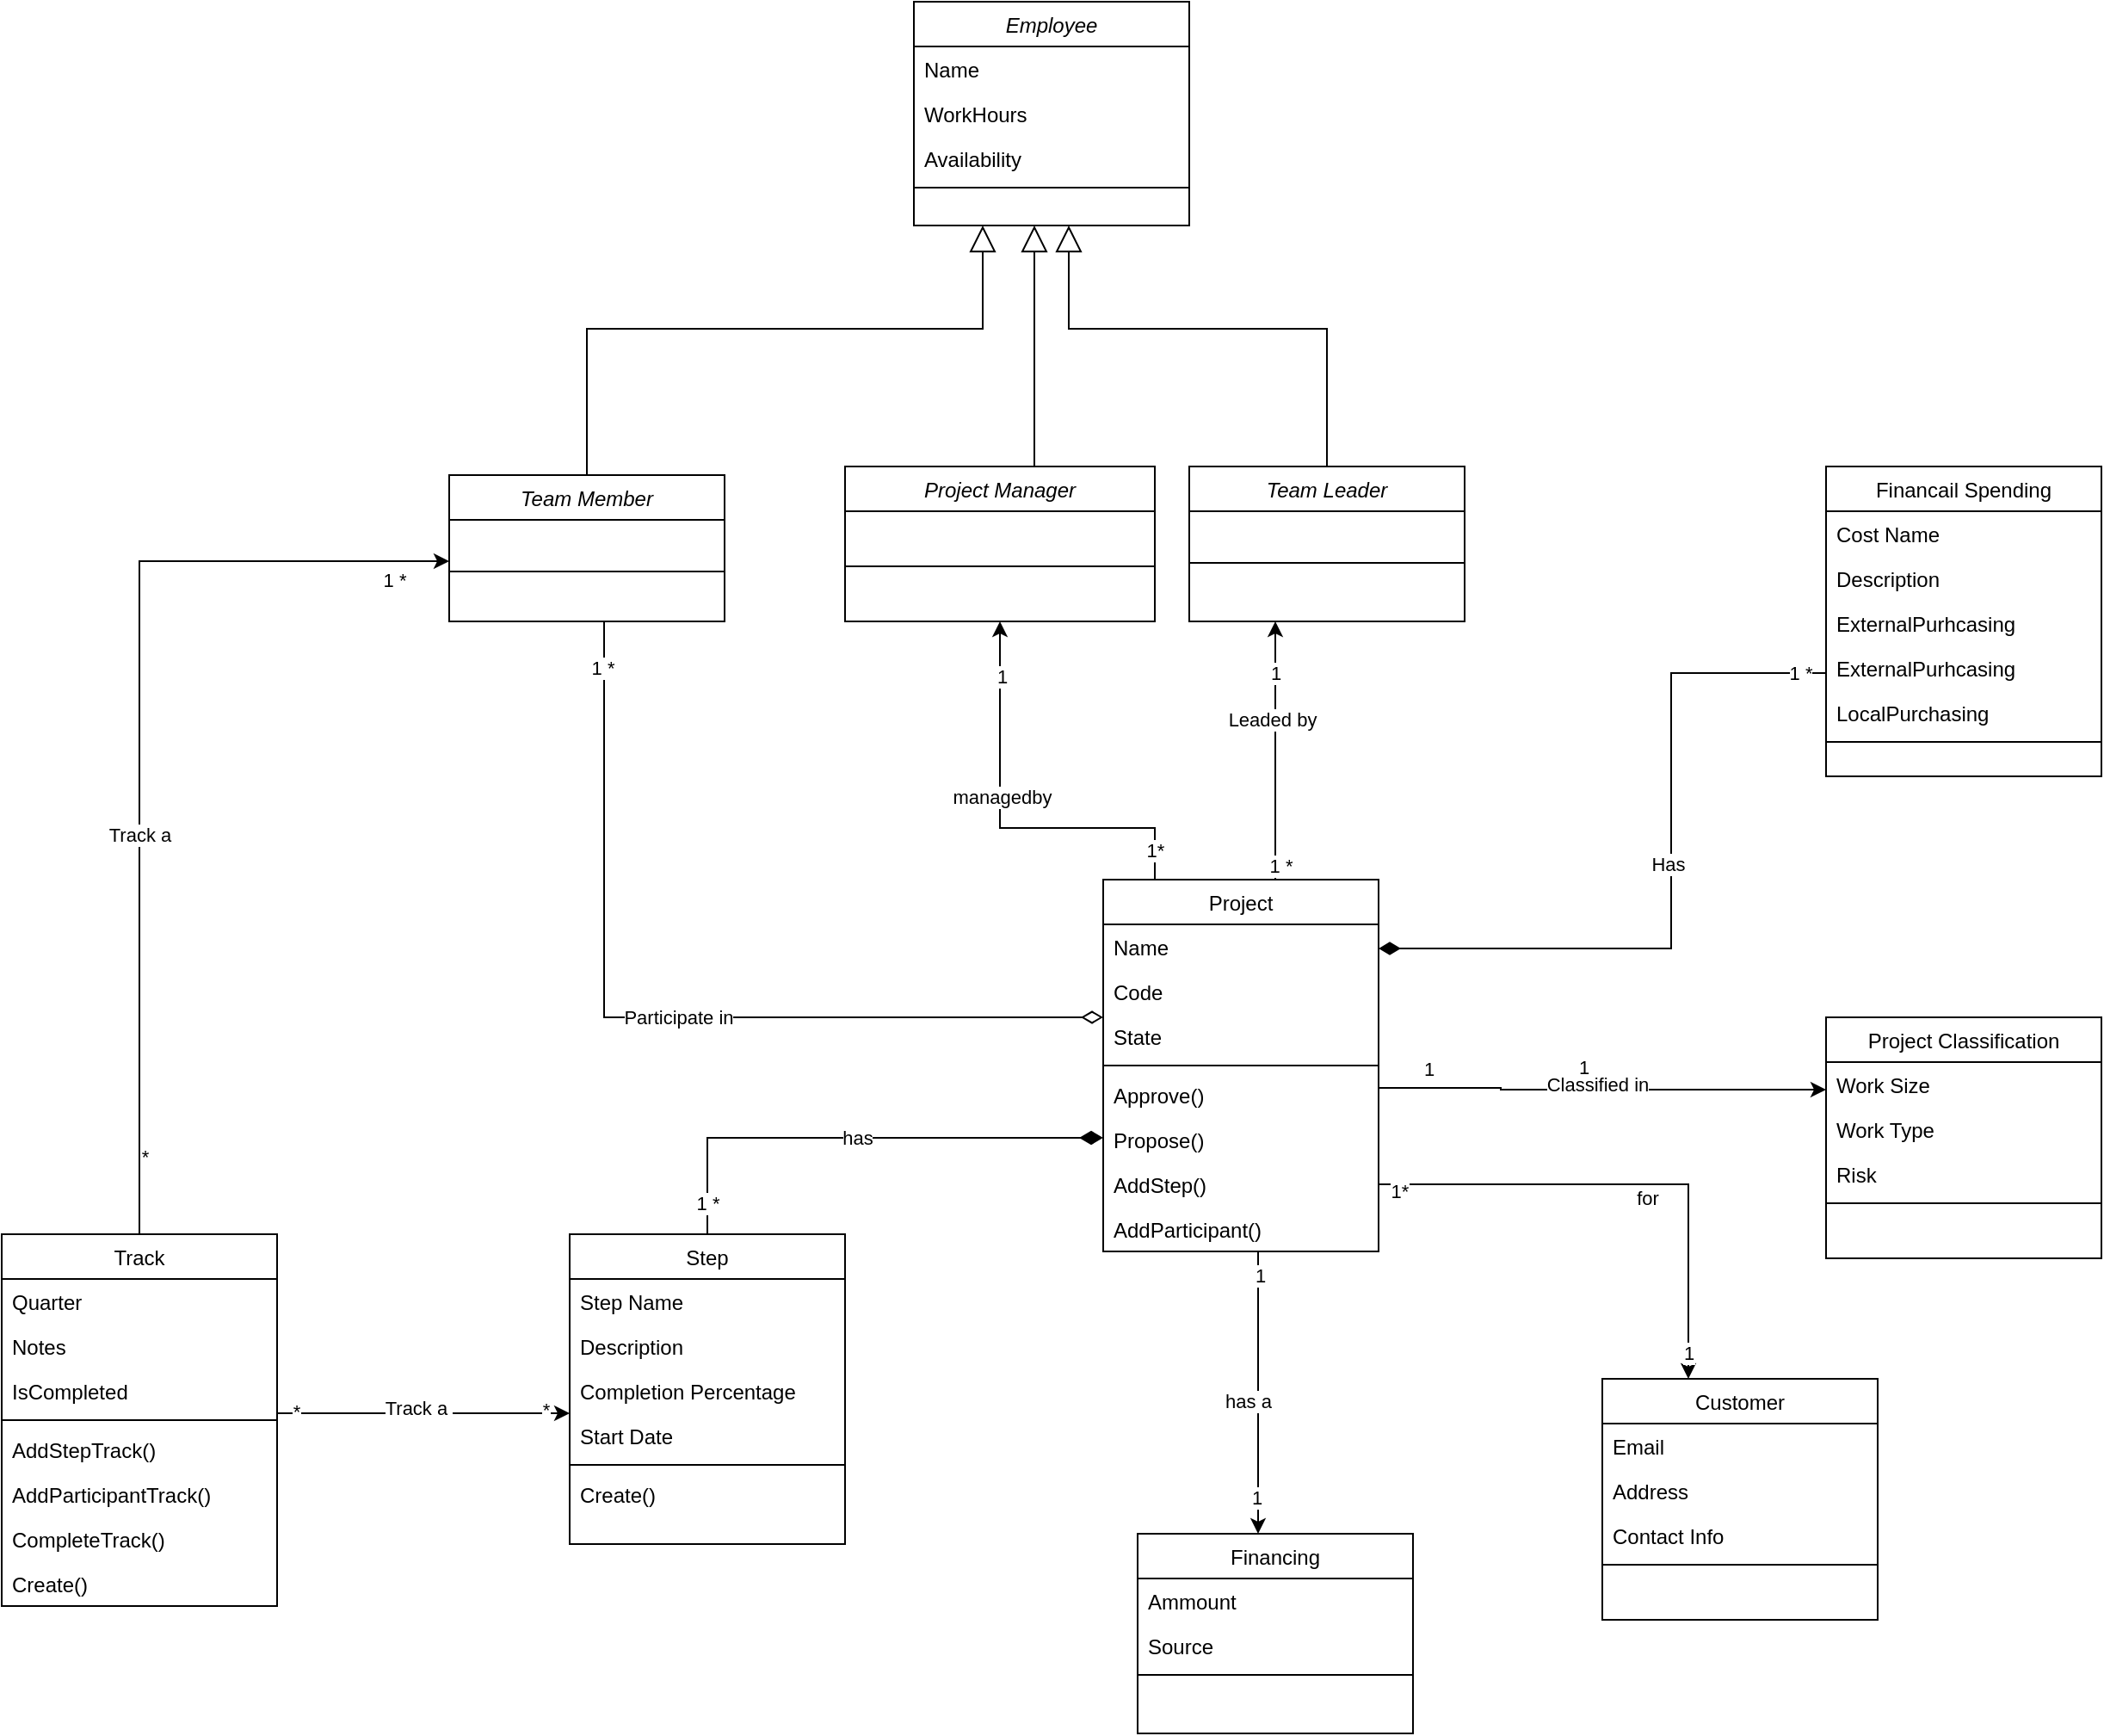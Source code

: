 <mxfile version="24.7.5">
  <diagram id="C5RBs43oDa-KdzZeNtuy" name="Page-1">
    <mxGraphModel dx="1691" dy="1680" grid="1" gridSize="10" guides="1" tooltips="1" connect="1" arrows="1" fold="1" page="1" pageScale="1" pageWidth="827" pageHeight="1169" math="0" shadow="0">
      <root>
        <mxCell id="WIyWlLk6GJQsqaUBKTNV-0" />
        <mxCell id="WIyWlLk6GJQsqaUBKTNV-1" parent="WIyWlLk6GJQsqaUBKTNV-0" />
        <mxCell id="zkfFHV4jXpPFQw0GAbJ--0" value="Employee" style="swimlane;fontStyle=2;align=center;verticalAlign=top;childLayout=stackLayout;horizontal=1;startSize=26;horizontalStack=0;resizeParent=1;resizeLast=0;collapsible=1;marginBottom=0;rounded=0;shadow=0;strokeWidth=1;" parent="WIyWlLk6GJQsqaUBKTNV-1" vertex="1">
          <mxGeometry x="380" y="-440" width="160" height="130" as="geometry">
            <mxRectangle x="230" y="140" width="160" height="26" as="alternateBounds" />
          </mxGeometry>
        </mxCell>
        <mxCell id="zkfFHV4jXpPFQw0GAbJ--1" value="Name" style="text;align=left;verticalAlign=top;spacingLeft=4;spacingRight=4;overflow=hidden;rotatable=0;points=[[0,0.5],[1,0.5]];portConstraint=eastwest;" parent="zkfFHV4jXpPFQw0GAbJ--0" vertex="1">
          <mxGeometry y="26" width="160" height="26" as="geometry" />
        </mxCell>
        <mxCell id="zkfFHV4jXpPFQw0GAbJ--2" value="WorkHours" style="text;align=left;verticalAlign=top;spacingLeft=4;spacingRight=4;overflow=hidden;rotatable=0;points=[[0,0.5],[1,0.5]];portConstraint=eastwest;rounded=0;shadow=0;html=0;" parent="zkfFHV4jXpPFQw0GAbJ--0" vertex="1">
          <mxGeometry y="52" width="160" height="26" as="geometry" />
        </mxCell>
        <mxCell id="zkfFHV4jXpPFQw0GAbJ--3" value="Availability" style="text;align=left;verticalAlign=top;spacingLeft=4;spacingRight=4;overflow=hidden;rotatable=0;points=[[0,0.5],[1,0.5]];portConstraint=eastwest;rounded=0;shadow=0;html=0;" parent="zkfFHV4jXpPFQw0GAbJ--0" vertex="1">
          <mxGeometry y="78" width="160" height="26" as="geometry" />
        </mxCell>
        <mxCell id="zkfFHV4jXpPFQw0GAbJ--4" value="" style="line;html=1;strokeWidth=1;align=left;verticalAlign=middle;spacingTop=-1;spacingLeft=3;spacingRight=3;rotatable=0;labelPosition=right;points=[];portConstraint=eastwest;" parent="zkfFHV4jXpPFQw0GAbJ--0" vertex="1">
          <mxGeometry y="104" width="160" height="8" as="geometry" />
        </mxCell>
        <mxCell id="DMD1VYCNTxvqzxK_f-Hm-79" style="edgeStyle=orthogonalEdgeStyle;rounded=0;orthogonalLoop=1;jettySize=auto;html=1;" parent="WIyWlLk6GJQsqaUBKTNV-1" target="DMD1VYCNTxvqzxK_f-Hm-27" edge="1">
          <mxGeometry relative="1" as="geometry">
            <mxPoint x="650" y="190" as="sourcePoint" />
            <mxPoint x="790" y="191" as="targetPoint" />
            <Array as="points">
              <mxPoint x="650" y="191" />
              <mxPoint x="721" y="191" />
              <mxPoint x="1000" y="192" />
            </Array>
          </mxGeometry>
        </mxCell>
        <mxCell id="DMD1VYCNTxvqzxK_f-Hm-80" value="Classified in" style="edgeLabel;html=1;align=center;verticalAlign=middle;resizable=0;points=[];" parent="DMD1VYCNTxvqzxK_f-Hm-79" vertex="1" connectable="0">
          <mxGeometry x="-0.014" y="3" relative="1" as="geometry">
            <mxPoint as="offset" />
          </mxGeometry>
        </mxCell>
        <mxCell id="DMD1VYCNTxvqzxK_f-Hm-81" value="1" style="edgeLabel;html=1;align=center;verticalAlign=middle;resizable=0;points=[];" parent="DMD1VYCNTxvqzxK_f-Hm-79" vertex="1" connectable="0">
          <mxGeometry x="-0.69" y="-1" relative="1" as="geometry">
            <mxPoint x="-11" y="-12" as="offset" />
          </mxGeometry>
        </mxCell>
        <mxCell id="DMD1VYCNTxvqzxK_f-Hm-90" style="edgeStyle=orthogonalEdgeStyle;rounded=0;orthogonalLoop=1;jettySize=auto;html=1;endArrow=diamondThin;endFill=1;endSize=10;" parent="WIyWlLk6GJQsqaUBKTNV-1" source="DMD1VYCNTxvqzxK_f-Hm-36" target="zkfFHV4jXpPFQw0GAbJ--17" edge="1">
          <mxGeometry relative="1" as="geometry">
            <mxPoint x="860" y="-230" as="targetPoint" />
            <Array as="points">
              <mxPoint x="820" y="-50" />
              <mxPoint x="820" y="110" />
            </Array>
          </mxGeometry>
        </mxCell>
        <mxCell id="DMD1VYCNTxvqzxK_f-Hm-91" value="Has" style="edgeLabel;html=1;align=center;verticalAlign=middle;resizable=0;points=[];" parent="DMD1VYCNTxvqzxK_f-Hm-90" vertex="1" connectable="0">
          <mxGeometry x="-0.043" y="-2" relative="1" as="geometry">
            <mxPoint as="offset" />
          </mxGeometry>
        </mxCell>
        <mxCell id="DMD1VYCNTxvqzxK_f-Hm-125" value="1 *" style="edgeLabel;html=1;align=center;verticalAlign=middle;resizable=0;points=[];" parent="DMD1VYCNTxvqzxK_f-Hm-90" vertex="1" connectable="0">
          <mxGeometry x="-0.926" relative="1" as="geometry">
            <mxPoint as="offset" />
          </mxGeometry>
        </mxCell>
        <mxCell id="DMD1VYCNTxvqzxK_f-Hm-107" style="edgeStyle=orthogonalEdgeStyle;rounded=0;orthogonalLoop=1;jettySize=auto;html=1;" parent="WIyWlLk6GJQsqaUBKTNV-1" source="zkfFHV4jXpPFQw0GAbJ--17" target="DMD1VYCNTxvqzxK_f-Hm-45" edge="1">
          <mxGeometry relative="1" as="geometry">
            <Array as="points">
              <mxPoint x="580" y="330" />
              <mxPoint x="580" y="330" />
            </Array>
          </mxGeometry>
        </mxCell>
        <mxCell id="DMD1VYCNTxvqzxK_f-Hm-109" value="has a" style="edgeLabel;html=1;align=center;verticalAlign=middle;resizable=0;points=[];" parent="DMD1VYCNTxvqzxK_f-Hm-107" vertex="1" connectable="0">
          <mxGeometry x="0.057" y="-6" relative="1" as="geometry">
            <mxPoint as="offset" />
          </mxGeometry>
        </mxCell>
        <mxCell id="DMD1VYCNTxvqzxK_f-Hm-110" value="1" style="edgeLabel;html=1;align=center;verticalAlign=middle;resizable=0;points=[];" parent="DMD1VYCNTxvqzxK_f-Hm-107" vertex="1" connectable="0">
          <mxGeometry x="-0.835" y="1" relative="1" as="geometry">
            <mxPoint as="offset" />
          </mxGeometry>
        </mxCell>
        <mxCell id="DMD1VYCNTxvqzxK_f-Hm-111" value="1" style="edgeLabel;html=1;align=center;verticalAlign=middle;resizable=0;points=[];" parent="DMD1VYCNTxvqzxK_f-Hm-107" vertex="1" connectable="0">
          <mxGeometry x="0.741" y="-1" relative="1" as="geometry">
            <mxPoint as="offset" />
          </mxGeometry>
        </mxCell>
        <mxCell id="zkfFHV4jXpPFQw0GAbJ--17" value="Project" style="swimlane;fontStyle=0;align=center;verticalAlign=top;childLayout=stackLayout;horizontal=1;startSize=26;horizontalStack=0;resizeParent=1;resizeLast=0;collapsible=1;marginBottom=0;rounded=0;shadow=0;strokeWidth=1;" parent="WIyWlLk6GJQsqaUBKTNV-1" vertex="1">
          <mxGeometry x="490" y="70" width="160" height="216" as="geometry">
            <mxRectangle x="550" y="140" width="160" height="26" as="alternateBounds" />
          </mxGeometry>
        </mxCell>
        <mxCell id="zkfFHV4jXpPFQw0GAbJ--18" value="Name" style="text;align=left;verticalAlign=top;spacingLeft=4;spacingRight=4;overflow=hidden;rotatable=0;points=[[0,0.5],[1,0.5]];portConstraint=eastwest;" parent="zkfFHV4jXpPFQw0GAbJ--17" vertex="1">
          <mxGeometry y="26" width="160" height="26" as="geometry" />
        </mxCell>
        <mxCell id="zkfFHV4jXpPFQw0GAbJ--19" value="Code" style="text;align=left;verticalAlign=top;spacingLeft=4;spacingRight=4;overflow=hidden;rotatable=0;points=[[0,0.5],[1,0.5]];portConstraint=eastwest;rounded=0;shadow=0;html=0;" parent="zkfFHV4jXpPFQw0GAbJ--17" vertex="1">
          <mxGeometry y="52" width="160" height="26" as="geometry" />
        </mxCell>
        <mxCell id="zkfFHV4jXpPFQw0GAbJ--20" value="State" style="text;align=left;verticalAlign=top;spacingLeft=4;spacingRight=4;overflow=hidden;rotatable=0;points=[[0,0.5],[1,0.5]];portConstraint=eastwest;rounded=0;shadow=0;html=0;" parent="zkfFHV4jXpPFQw0GAbJ--17" vertex="1">
          <mxGeometry y="78" width="160" height="26" as="geometry" />
        </mxCell>
        <mxCell id="zkfFHV4jXpPFQw0GAbJ--23" value="" style="line;html=1;strokeWidth=1;align=left;verticalAlign=middle;spacingTop=-1;spacingLeft=3;spacingRight=3;rotatable=0;labelPosition=right;points=[];portConstraint=eastwest;" parent="zkfFHV4jXpPFQw0GAbJ--17" vertex="1">
          <mxGeometry y="104" width="160" height="8" as="geometry" />
        </mxCell>
        <mxCell id="zkfFHV4jXpPFQw0GAbJ--22" value="Approve()" style="text;align=left;verticalAlign=top;spacingLeft=4;spacingRight=4;overflow=hidden;rotatable=0;points=[[0,0.5],[1,0.5]];portConstraint=eastwest;rounded=0;shadow=0;html=0;" parent="zkfFHV4jXpPFQw0GAbJ--17" vertex="1">
          <mxGeometry y="112" width="160" height="26" as="geometry" />
        </mxCell>
        <mxCell id="zkfFHV4jXpPFQw0GAbJ--21" value="Propose()" style="text;align=left;verticalAlign=top;spacingLeft=4;spacingRight=4;overflow=hidden;rotatable=0;points=[[0,0.5],[1,0.5]];portConstraint=eastwest;rounded=0;shadow=0;html=0;" parent="zkfFHV4jXpPFQw0GAbJ--17" vertex="1">
          <mxGeometry y="138" width="160" height="26" as="geometry" />
        </mxCell>
        <mxCell id="zkfFHV4jXpPFQw0GAbJ--25" value="AddStep()" style="text;align=left;verticalAlign=top;spacingLeft=4;spacingRight=4;overflow=hidden;rotatable=0;points=[[0,0.5],[1,0.5]];portConstraint=eastwest;" parent="zkfFHV4jXpPFQw0GAbJ--17" vertex="1">
          <mxGeometry y="164" width="160" height="26" as="geometry" />
        </mxCell>
        <mxCell id="DMD1VYCNTxvqzxK_f-Hm-77" value="AddParticipant()" style="text;align=left;verticalAlign=top;spacingLeft=4;spacingRight=4;overflow=hidden;rotatable=0;points=[[0,0.5],[1,0.5]];portConstraint=eastwest;" parent="zkfFHV4jXpPFQw0GAbJ--17" vertex="1">
          <mxGeometry y="190" width="160" height="26" as="geometry" />
        </mxCell>
        <mxCell id="DMD1VYCNTxvqzxK_f-Hm-0" value="Step" style="swimlane;fontStyle=0;align=center;verticalAlign=top;childLayout=stackLayout;horizontal=1;startSize=26;horizontalStack=0;resizeParent=1;resizeLast=0;collapsible=1;marginBottom=0;rounded=0;shadow=0;strokeWidth=1;" parent="WIyWlLk6GJQsqaUBKTNV-1" vertex="1">
          <mxGeometry x="180" y="276" width="160" height="180" as="geometry">
            <mxRectangle x="550" y="140" width="160" height="26" as="alternateBounds" />
          </mxGeometry>
        </mxCell>
        <mxCell id="DMD1VYCNTxvqzxK_f-Hm-1" value="Step Name" style="text;align=left;verticalAlign=top;spacingLeft=4;spacingRight=4;overflow=hidden;rotatable=0;points=[[0,0.5],[1,0.5]];portConstraint=eastwest;" parent="DMD1VYCNTxvqzxK_f-Hm-0" vertex="1">
          <mxGeometry y="26" width="160" height="26" as="geometry" />
        </mxCell>
        <mxCell id="DMD1VYCNTxvqzxK_f-Hm-2" value="Description" style="text;align=left;verticalAlign=top;spacingLeft=4;spacingRight=4;overflow=hidden;rotatable=0;points=[[0,0.5],[1,0.5]];portConstraint=eastwest;rounded=0;shadow=0;html=0;" parent="DMD1VYCNTxvqzxK_f-Hm-0" vertex="1">
          <mxGeometry y="52" width="160" height="26" as="geometry" />
        </mxCell>
        <mxCell id="DMD1VYCNTxvqzxK_f-Hm-3" value="Completion Percentage" style="text;align=left;verticalAlign=top;spacingLeft=4;spacingRight=4;overflow=hidden;rotatable=0;points=[[0,0.5],[1,0.5]];portConstraint=eastwest;rounded=0;shadow=0;html=0;" parent="DMD1VYCNTxvqzxK_f-Hm-0" vertex="1">
          <mxGeometry y="78" width="160" height="26" as="geometry" />
        </mxCell>
        <mxCell id="DMD1VYCNTxvqzxK_f-Hm-4" value="Start Date" style="text;align=left;verticalAlign=top;spacingLeft=4;spacingRight=4;overflow=hidden;rotatable=0;points=[[0,0.5],[1,0.5]];portConstraint=eastwest;rounded=0;shadow=0;html=0;" parent="DMD1VYCNTxvqzxK_f-Hm-0" vertex="1">
          <mxGeometry y="104" width="160" height="26" as="geometry" />
        </mxCell>
        <mxCell id="DMD1VYCNTxvqzxK_f-Hm-6" value="" style="line;html=1;strokeWidth=1;align=left;verticalAlign=middle;spacingTop=-1;spacingLeft=3;spacingRight=3;rotatable=0;labelPosition=right;points=[];portConstraint=eastwest;" parent="DMD1VYCNTxvqzxK_f-Hm-0" vertex="1">
          <mxGeometry y="130" width="160" height="8" as="geometry" />
        </mxCell>
        <mxCell id="DMD1VYCNTxvqzxK_f-Hm-7" value="Create()" style="text;align=left;verticalAlign=top;spacingLeft=4;spacingRight=4;overflow=hidden;rotatable=0;points=[[0,0.5],[1,0.5]];portConstraint=eastwest;" parent="DMD1VYCNTxvqzxK_f-Hm-0" vertex="1">
          <mxGeometry y="138" width="160" height="26" as="geometry" />
        </mxCell>
        <mxCell id="DMD1VYCNTxvqzxK_f-Hm-9" value="Customer" style="swimlane;fontStyle=0;align=center;verticalAlign=top;childLayout=stackLayout;horizontal=1;startSize=26;horizontalStack=0;resizeParent=1;resizeLast=0;collapsible=1;marginBottom=0;rounded=0;shadow=0;strokeWidth=1;" parent="WIyWlLk6GJQsqaUBKTNV-1" vertex="1">
          <mxGeometry x="780" y="360" width="160" height="140" as="geometry">
            <mxRectangle x="550" y="140" width="160" height="26" as="alternateBounds" />
          </mxGeometry>
        </mxCell>
        <mxCell id="DMD1VYCNTxvqzxK_f-Hm-10" value="Email" style="text;align=left;verticalAlign=top;spacingLeft=4;spacingRight=4;overflow=hidden;rotatable=0;points=[[0,0.5],[1,0.5]];portConstraint=eastwest;" parent="DMD1VYCNTxvqzxK_f-Hm-9" vertex="1">
          <mxGeometry y="26" width="160" height="26" as="geometry" />
        </mxCell>
        <mxCell id="DMD1VYCNTxvqzxK_f-Hm-11" value="Address" style="text;align=left;verticalAlign=top;spacingLeft=4;spacingRight=4;overflow=hidden;rotatable=0;points=[[0,0.5],[1,0.5]];portConstraint=eastwest;rounded=0;shadow=0;html=0;" parent="DMD1VYCNTxvqzxK_f-Hm-9" vertex="1">
          <mxGeometry y="52" width="160" height="26" as="geometry" />
        </mxCell>
        <mxCell id="DMD1VYCNTxvqzxK_f-Hm-12" value="Contact Info" style="text;align=left;verticalAlign=top;spacingLeft=4;spacingRight=4;overflow=hidden;rotatable=0;points=[[0,0.5],[1,0.5]];portConstraint=eastwest;rounded=0;shadow=0;html=0;" parent="DMD1VYCNTxvqzxK_f-Hm-9" vertex="1">
          <mxGeometry y="78" width="160" height="26" as="geometry" />
        </mxCell>
        <mxCell id="DMD1VYCNTxvqzxK_f-Hm-15" value="" style="line;html=1;strokeWidth=1;align=left;verticalAlign=middle;spacingTop=-1;spacingLeft=3;spacingRight=3;rotatable=0;labelPosition=right;points=[];portConstraint=eastwest;" parent="DMD1VYCNTxvqzxK_f-Hm-9" vertex="1">
          <mxGeometry y="104" width="160" height="8" as="geometry" />
        </mxCell>
        <mxCell id="DMD1VYCNTxvqzxK_f-Hm-95" style="edgeStyle=orthogonalEdgeStyle;rounded=0;orthogonalLoop=1;jettySize=auto;html=1;" parent="WIyWlLk6GJQsqaUBKTNV-1" source="DMD1VYCNTxvqzxK_f-Hm-18" target="DMD1VYCNTxvqzxK_f-Hm-0" edge="1">
          <mxGeometry relative="1" as="geometry">
            <Array as="points">
              <mxPoint x="100" y="380" />
              <mxPoint x="100" y="380" />
            </Array>
          </mxGeometry>
        </mxCell>
        <mxCell id="DMD1VYCNTxvqzxK_f-Hm-96" value="Track a&amp;nbsp;" style="edgeLabel;html=1;align=center;verticalAlign=middle;resizable=0;points=[];" parent="DMD1VYCNTxvqzxK_f-Hm-95" vertex="1" connectable="0">
          <mxGeometry x="-0.043" y="3" relative="1" as="geometry">
            <mxPoint as="offset" />
          </mxGeometry>
        </mxCell>
        <mxCell id="DMD1VYCNTxvqzxK_f-Hm-97" value="*" style="edgeLabel;html=1;align=center;verticalAlign=middle;resizable=0;points=[];" parent="DMD1VYCNTxvqzxK_f-Hm-95" vertex="1" connectable="0">
          <mxGeometry x="-0.871" y="1" relative="1" as="geometry">
            <mxPoint as="offset" />
          </mxGeometry>
        </mxCell>
        <mxCell id="DMD1VYCNTxvqzxK_f-Hm-98" value="*" style="edgeLabel;html=1;align=center;verticalAlign=middle;resizable=0;points=[];" parent="DMD1VYCNTxvqzxK_f-Hm-95" vertex="1" connectable="0">
          <mxGeometry x="0.836" y="2" relative="1" as="geometry">
            <mxPoint as="offset" />
          </mxGeometry>
        </mxCell>
        <mxCell id="DMD1VYCNTxvqzxK_f-Hm-101" style="edgeStyle=orthogonalEdgeStyle;rounded=0;orthogonalLoop=1;jettySize=auto;html=1;" parent="WIyWlLk6GJQsqaUBKTNV-1" source="DMD1VYCNTxvqzxK_f-Hm-18" target="DMD1VYCNTxvqzxK_f-Hm-66" edge="1">
          <mxGeometry relative="1" as="geometry">
            <Array as="points">
              <mxPoint x="-70" y="-115" />
            </Array>
          </mxGeometry>
        </mxCell>
        <mxCell id="DMD1VYCNTxvqzxK_f-Hm-102" value="Track a" style="edgeLabel;html=1;align=center;verticalAlign=middle;resizable=0;points=[];" parent="DMD1VYCNTxvqzxK_f-Hm-101" vertex="1" connectable="0">
          <mxGeometry x="-0.187" relative="1" as="geometry">
            <mxPoint as="offset" />
          </mxGeometry>
        </mxCell>
        <mxCell id="DMD1VYCNTxvqzxK_f-Hm-103" value="1 *" style="edgeLabel;html=1;align=center;verticalAlign=middle;resizable=0;points=[];" parent="DMD1VYCNTxvqzxK_f-Hm-101" vertex="1" connectable="0">
          <mxGeometry x="0.887" y="1" relative="1" as="geometry">
            <mxPoint y="12" as="offset" />
          </mxGeometry>
        </mxCell>
        <mxCell id="DMD1VYCNTxvqzxK_f-Hm-106" value="*" style="edgeLabel;html=1;align=center;verticalAlign=middle;resizable=0;points=[];" parent="DMD1VYCNTxvqzxK_f-Hm-101" vertex="1" connectable="0">
          <mxGeometry x="-0.84" y="-3" relative="1" as="geometry">
            <mxPoint as="offset" />
          </mxGeometry>
        </mxCell>
        <mxCell id="DMD1VYCNTxvqzxK_f-Hm-18" value="Track" style="swimlane;fontStyle=0;align=center;verticalAlign=top;childLayout=stackLayout;horizontal=1;startSize=26;horizontalStack=0;resizeParent=1;resizeLast=0;collapsible=1;marginBottom=0;rounded=0;shadow=0;strokeWidth=1;" parent="WIyWlLk6GJQsqaUBKTNV-1" vertex="1">
          <mxGeometry x="-150" y="276" width="160" height="216" as="geometry">
            <mxRectangle x="550" y="140" width="160" height="26" as="alternateBounds" />
          </mxGeometry>
        </mxCell>
        <mxCell id="DMD1VYCNTxvqzxK_f-Hm-19" value="Quarter" style="text;align=left;verticalAlign=top;spacingLeft=4;spacingRight=4;overflow=hidden;rotatable=0;points=[[0,0.5],[1,0.5]];portConstraint=eastwest;" parent="DMD1VYCNTxvqzxK_f-Hm-18" vertex="1">
          <mxGeometry y="26" width="160" height="26" as="geometry" />
        </mxCell>
        <mxCell id="DMD1VYCNTxvqzxK_f-Hm-20" value="Notes" style="text;align=left;verticalAlign=top;spacingLeft=4;spacingRight=4;overflow=hidden;rotatable=0;points=[[0,0.5],[1,0.5]];portConstraint=eastwest;rounded=0;shadow=0;html=0;" parent="DMD1VYCNTxvqzxK_f-Hm-18" vertex="1">
          <mxGeometry y="52" width="160" height="26" as="geometry" />
        </mxCell>
        <mxCell id="DMD1VYCNTxvqzxK_f-Hm-21" value="IsCompleted" style="text;align=left;verticalAlign=top;spacingLeft=4;spacingRight=4;overflow=hidden;rotatable=0;points=[[0,0.5],[1,0.5]];portConstraint=eastwest;rounded=0;shadow=0;html=0;" parent="DMD1VYCNTxvqzxK_f-Hm-18" vertex="1">
          <mxGeometry y="78" width="160" height="26" as="geometry" />
        </mxCell>
        <mxCell id="DMD1VYCNTxvqzxK_f-Hm-24" value="" style="line;html=1;strokeWidth=1;align=left;verticalAlign=middle;spacingTop=-1;spacingLeft=3;spacingRight=3;rotatable=0;labelPosition=right;points=[];portConstraint=eastwest;" parent="DMD1VYCNTxvqzxK_f-Hm-18" vertex="1">
          <mxGeometry y="104" width="160" height="8" as="geometry" />
        </mxCell>
        <mxCell id="DMD1VYCNTxvqzxK_f-Hm-25" value="AddStepTrack()" style="text;align=left;verticalAlign=top;spacingLeft=4;spacingRight=4;overflow=hidden;rotatable=0;points=[[0,0.5],[1,0.5]];portConstraint=eastwest;" parent="DMD1VYCNTxvqzxK_f-Hm-18" vertex="1">
          <mxGeometry y="112" width="160" height="26" as="geometry" />
        </mxCell>
        <mxCell id="DMD1VYCNTxvqzxK_f-Hm-26" value="AddParticipantTrack()" style="text;align=left;verticalAlign=top;spacingLeft=4;spacingRight=4;overflow=hidden;rotatable=0;points=[[0,0.5],[1,0.5]];portConstraint=eastwest;" parent="DMD1VYCNTxvqzxK_f-Hm-18" vertex="1">
          <mxGeometry y="138" width="160" height="26" as="geometry" />
        </mxCell>
        <mxCell id="DMD1VYCNTxvqzxK_f-Hm-94" value="CompleteTrack()" style="text;align=left;verticalAlign=top;spacingLeft=4;spacingRight=4;overflow=hidden;rotatable=0;points=[[0,0.5],[1,0.5]];portConstraint=eastwest;" parent="DMD1VYCNTxvqzxK_f-Hm-18" vertex="1">
          <mxGeometry y="164" width="160" height="26" as="geometry" />
        </mxCell>
        <mxCell id="SzxwMw7yA7gLo1tHlJWC-8" value="Create()" style="text;align=left;verticalAlign=top;spacingLeft=4;spacingRight=4;overflow=hidden;rotatable=0;points=[[0,0.5],[1,0.5]];portConstraint=eastwest;" parent="DMD1VYCNTxvqzxK_f-Hm-18" vertex="1">
          <mxGeometry y="190" width="160" height="26" as="geometry" />
        </mxCell>
        <mxCell id="DMD1VYCNTxvqzxK_f-Hm-27" value="Project Classification" style="swimlane;fontStyle=0;align=center;verticalAlign=top;childLayout=stackLayout;horizontal=1;startSize=26;horizontalStack=0;resizeParent=1;resizeLast=0;collapsible=1;marginBottom=0;rounded=0;shadow=0;strokeWidth=1;" parent="WIyWlLk6GJQsqaUBKTNV-1" vertex="1">
          <mxGeometry x="910" y="150" width="160" height="140" as="geometry">
            <mxRectangle x="550" y="140" width="160" height="26" as="alternateBounds" />
          </mxGeometry>
        </mxCell>
        <mxCell id="DMD1VYCNTxvqzxK_f-Hm-28" value="Work Size" style="text;align=left;verticalAlign=top;spacingLeft=4;spacingRight=4;overflow=hidden;rotatable=0;points=[[0,0.5],[1,0.5]];portConstraint=eastwest;" parent="DMD1VYCNTxvqzxK_f-Hm-27" vertex="1">
          <mxGeometry y="26" width="160" height="26" as="geometry" />
        </mxCell>
        <mxCell id="DMD1VYCNTxvqzxK_f-Hm-29" value="Work Type" style="text;align=left;verticalAlign=top;spacingLeft=4;spacingRight=4;overflow=hidden;rotatable=0;points=[[0,0.5],[1,0.5]];portConstraint=eastwest;rounded=0;shadow=0;html=0;" parent="DMD1VYCNTxvqzxK_f-Hm-27" vertex="1">
          <mxGeometry y="52" width="160" height="26" as="geometry" />
        </mxCell>
        <mxCell id="DMD1VYCNTxvqzxK_f-Hm-30" value="Risk " style="text;align=left;verticalAlign=top;spacingLeft=4;spacingRight=4;overflow=hidden;rotatable=0;points=[[0,0.5],[1,0.5]];portConstraint=eastwest;rounded=0;shadow=0;html=0;" parent="DMD1VYCNTxvqzxK_f-Hm-27" vertex="1">
          <mxGeometry y="78" width="160" height="26" as="geometry" />
        </mxCell>
        <mxCell id="DMD1VYCNTxvqzxK_f-Hm-33" value="" style="line;html=1;strokeWidth=1;align=left;verticalAlign=middle;spacingTop=-1;spacingLeft=3;spacingRight=3;rotatable=0;labelPosition=right;points=[];portConstraint=eastwest;" parent="DMD1VYCNTxvqzxK_f-Hm-27" vertex="1">
          <mxGeometry y="104" width="160" height="8" as="geometry" />
        </mxCell>
        <mxCell id="DMD1VYCNTxvqzxK_f-Hm-36" value="Financail Spending" style="swimlane;fontStyle=0;align=center;verticalAlign=top;childLayout=stackLayout;horizontal=1;startSize=26;horizontalStack=0;resizeParent=1;resizeLast=0;collapsible=1;marginBottom=0;rounded=0;shadow=0;strokeWidth=1;" parent="WIyWlLk6GJQsqaUBKTNV-1" vertex="1">
          <mxGeometry x="910" y="-170" width="160" height="180" as="geometry">
            <mxRectangle x="550" y="140" width="160" height="26" as="alternateBounds" />
          </mxGeometry>
        </mxCell>
        <mxCell id="DMD1VYCNTxvqzxK_f-Hm-37" value="Cost Name" style="text;align=left;verticalAlign=top;spacingLeft=4;spacingRight=4;overflow=hidden;rotatable=0;points=[[0,0.5],[1,0.5]];portConstraint=eastwest;" parent="DMD1VYCNTxvqzxK_f-Hm-36" vertex="1">
          <mxGeometry y="26" width="160" height="26" as="geometry" />
        </mxCell>
        <mxCell id="DMD1VYCNTxvqzxK_f-Hm-38" value="Description" style="text;align=left;verticalAlign=top;spacingLeft=4;spacingRight=4;overflow=hidden;rotatable=0;points=[[0,0.5],[1,0.5]];portConstraint=eastwest;rounded=0;shadow=0;html=0;" parent="DMD1VYCNTxvqzxK_f-Hm-36" vertex="1">
          <mxGeometry y="52" width="160" height="26" as="geometry" />
        </mxCell>
        <mxCell id="DMD1VYCNTxvqzxK_f-Hm-92" value="ExternalPurhcasing" style="text;align=left;verticalAlign=top;spacingLeft=4;spacingRight=4;overflow=hidden;rotatable=0;points=[[0,0.5],[1,0.5]];portConstraint=eastwest;rounded=0;shadow=0;html=0;" parent="DMD1VYCNTxvqzxK_f-Hm-36" vertex="1">
          <mxGeometry y="78" width="160" height="26" as="geometry" />
        </mxCell>
        <mxCell id="DMD1VYCNTxvqzxK_f-Hm-39" value="ExternalPurhcasing" style="text;align=left;verticalAlign=top;spacingLeft=4;spacingRight=4;overflow=hidden;rotatable=0;points=[[0,0.5],[1,0.5]];portConstraint=eastwest;rounded=0;shadow=0;html=0;" parent="DMD1VYCNTxvqzxK_f-Hm-36" vertex="1">
          <mxGeometry y="104" width="160" height="26" as="geometry" />
        </mxCell>
        <mxCell id="DMD1VYCNTxvqzxK_f-Hm-40" value="LocalPurchasing" style="text;align=left;verticalAlign=top;spacingLeft=4;spacingRight=4;overflow=hidden;rotatable=0;points=[[0,0.5],[1,0.5]];portConstraint=eastwest;rounded=0;shadow=0;html=0;" parent="DMD1VYCNTxvqzxK_f-Hm-36" vertex="1">
          <mxGeometry y="130" width="160" height="26" as="geometry" />
        </mxCell>
        <mxCell id="DMD1VYCNTxvqzxK_f-Hm-42" value="" style="line;html=1;strokeWidth=1;align=left;verticalAlign=middle;spacingTop=-1;spacingLeft=3;spacingRight=3;rotatable=0;labelPosition=right;points=[];portConstraint=eastwest;" parent="DMD1VYCNTxvqzxK_f-Hm-36" vertex="1">
          <mxGeometry y="156" width="160" height="8" as="geometry" />
        </mxCell>
        <mxCell id="DMD1VYCNTxvqzxK_f-Hm-45" value="Financing" style="swimlane;fontStyle=0;align=center;verticalAlign=top;childLayout=stackLayout;horizontal=1;startSize=26;horizontalStack=0;resizeParent=1;resizeLast=0;collapsible=1;marginBottom=0;rounded=0;shadow=0;strokeWidth=1;" parent="WIyWlLk6GJQsqaUBKTNV-1" vertex="1">
          <mxGeometry x="510" y="450" width="160" height="116" as="geometry">
            <mxRectangle x="550" y="140" width="160" height="26" as="alternateBounds" />
          </mxGeometry>
        </mxCell>
        <mxCell id="DMD1VYCNTxvqzxK_f-Hm-46" value="Ammount" style="text;align=left;verticalAlign=top;spacingLeft=4;spacingRight=4;overflow=hidden;rotatable=0;points=[[0,0.5],[1,0.5]];portConstraint=eastwest;" parent="DMD1VYCNTxvqzxK_f-Hm-45" vertex="1">
          <mxGeometry y="26" width="160" height="26" as="geometry" />
        </mxCell>
        <mxCell id="DMD1VYCNTxvqzxK_f-Hm-47" value="Source" style="text;align=left;verticalAlign=top;spacingLeft=4;spacingRight=4;overflow=hidden;rotatable=0;points=[[0,0.5],[1,0.5]];portConstraint=eastwest;rounded=0;shadow=0;html=0;" parent="DMD1VYCNTxvqzxK_f-Hm-45" vertex="1">
          <mxGeometry y="52" width="160" height="26" as="geometry" />
        </mxCell>
        <mxCell id="DMD1VYCNTxvqzxK_f-Hm-51" value="" style="line;html=1;strokeWidth=1;align=left;verticalAlign=middle;spacingTop=-1;spacingLeft=3;spacingRight=3;rotatable=0;labelPosition=right;points=[];portConstraint=eastwest;" parent="DMD1VYCNTxvqzxK_f-Hm-45" vertex="1">
          <mxGeometry y="78" width="160" height="8" as="geometry" />
        </mxCell>
        <mxCell id="DMD1VYCNTxvqzxK_f-Hm-74" style="edgeStyle=orthogonalEdgeStyle;rounded=0;orthogonalLoop=1;jettySize=auto;html=1;endArrow=block;endFill=0;endSize=13;" parent="WIyWlLk6GJQsqaUBKTNV-1" source="DMD1VYCNTxvqzxK_f-Hm-54" target="zkfFHV4jXpPFQw0GAbJ--0" edge="1">
          <mxGeometry relative="1" as="geometry">
            <Array as="points">
              <mxPoint x="450" y="-180" />
              <mxPoint x="450" y="-180" />
            </Array>
          </mxGeometry>
        </mxCell>
        <mxCell id="DMD1VYCNTxvqzxK_f-Hm-54" value="Project Manager" style="swimlane;fontStyle=2;align=center;verticalAlign=top;childLayout=stackLayout;horizontal=1;startSize=26;horizontalStack=0;resizeParent=1;resizeLast=0;collapsible=1;marginBottom=0;rounded=0;shadow=0;strokeWidth=1;" parent="WIyWlLk6GJQsqaUBKTNV-1" vertex="1">
          <mxGeometry x="340" y="-170" width="180" height="90" as="geometry">
            <mxRectangle x="230" y="140" width="160" height="26" as="alternateBounds" />
          </mxGeometry>
        </mxCell>
        <mxCell id="DMD1VYCNTxvqzxK_f-Hm-59" value="&#xa;&#xa;" style="text;align=left;verticalAlign=top;spacingLeft=4;spacingRight=4;overflow=hidden;rotatable=0;points=[[0,0.5],[1,0.5]];portConstraint=eastwest;" parent="DMD1VYCNTxvqzxK_f-Hm-54" vertex="1">
          <mxGeometry y="26" width="180" height="24" as="geometry" />
        </mxCell>
        <mxCell id="DMD1VYCNTxvqzxK_f-Hm-58" value="" style="line;html=1;strokeWidth=1;align=left;verticalAlign=middle;spacingTop=-1;spacingLeft=3;spacingRight=3;rotatable=0;labelPosition=right;points=[];portConstraint=eastwest;" parent="DMD1VYCNTxvqzxK_f-Hm-54" vertex="1">
          <mxGeometry y="50" width="180" height="16" as="geometry" />
        </mxCell>
        <mxCell id="DMD1VYCNTxvqzxK_f-Hm-60" value="Team Leader" style="swimlane;fontStyle=2;align=center;verticalAlign=top;childLayout=stackLayout;horizontal=1;startSize=26;horizontalStack=0;resizeParent=1;resizeLast=0;collapsible=1;marginBottom=0;rounded=0;shadow=0;strokeWidth=1;" parent="WIyWlLk6GJQsqaUBKTNV-1" vertex="1">
          <mxGeometry x="540" y="-170" width="160" height="90" as="geometry">
            <mxRectangle x="230" y="140" width="160" height="26" as="alternateBounds" />
          </mxGeometry>
        </mxCell>
        <mxCell id="DMD1VYCNTxvqzxK_f-Hm-63" value="&#xa;" style="text;align=left;verticalAlign=top;spacingLeft=4;spacingRight=4;overflow=hidden;rotatable=0;points=[[0,0.5],[1,0.5]];portConstraint=eastwest;rounded=0;shadow=0;html=0;" parent="DMD1VYCNTxvqzxK_f-Hm-60" vertex="1">
          <mxGeometry y="26" width="160" height="26" as="geometry" />
        </mxCell>
        <mxCell id="DMD1VYCNTxvqzxK_f-Hm-64" value="" style="line;html=1;strokeWidth=1;align=left;verticalAlign=middle;spacingTop=-1;spacingLeft=3;spacingRight=3;rotatable=0;labelPosition=right;points=[];portConstraint=eastwest;" parent="DMD1VYCNTxvqzxK_f-Hm-60" vertex="1">
          <mxGeometry y="52" width="160" height="8" as="geometry" />
        </mxCell>
        <mxCell id="DMD1VYCNTxvqzxK_f-Hm-99" style="edgeStyle=orthogonalEdgeStyle;rounded=0;orthogonalLoop=1;jettySize=auto;html=1;endArrow=diamondThin;endFill=0;endSize=10;" parent="WIyWlLk6GJQsqaUBKTNV-1" source="DMD1VYCNTxvqzxK_f-Hm-66" target="zkfFHV4jXpPFQw0GAbJ--17" edge="1">
          <mxGeometry relative="1" as="geometry">
            <Array as="points">
              <mxPoint x="200" y="150" />
            </Array>
          </mxGeometry>
        </mxCell>
        <mxCell id="DMD1VYCNTxvqzxK_f-Hm-100" value="Participate in" style="edgeLabel;html=1;align=center;verticalAlign=middle;resizable=0;points=[];" parent="DMD1VYCNTxvqzxK_f-Hm-99" vertex="1" connectable="0">
          <mxGeometry x="-0.114" relative="1" as="geometry">
            <mxPoint x="42" as="offset" />
          </mxGeometry>
        </mxCell>
        <mxCell id="DMD1VYCNTxvqzxK_f-Hm-123" value="1 *" style="edgeLabel;html=1;align=center;verticalAlign=middle;resizable=0;points=[];" parent="DMD1VYCNTxvqzxK_f-Hm-99" vertex="1" connectable="0">
          <mxGeometry x="-0.912" y="-1" relative="1" as="geometry">
            <mxPoint y="4" as="offset" />
          </mxGeometry>
        </mxCell>
        <mxCell id="DMD1VYCNTxvqzxK_f-Hm-66" value="Team Member" style="swimlane;fontStyle=2;align=center;verticalAlign=top;childLayout=stackLayout;horizontal=1;startSize=26;horizontalStack=0;resizeParent=1;resizeLast=0;collapsible=1;marginBottom=0;rounded=0;shadow=0;strokeWidth=1;" parent="WIyWlLk6GJQsqaUBKTNV-1" vertex="1">
          <mxGeometry x="110" y="-165" width="160" height="85" as="geometry">
            <mxRectangle x="230" y="140" width="160" height="26" as="alternateBounds" />
          </mxGeometry>
        </mxCell>
        <mxCell id="DMD1VYCNTxvqzxK_f-Hm-124" value="&#xa;" style="text;align=left;verticalAlign=top;spacingLeft=4;spacingRight=4;overflow=hidden;rotatable=0;points=[[0,0.5],[1,0.5]];portConstraint=eastwest;" parent="DMD1VYCNTxvqzxK_f-Hm-66" vertex="1">
          <mxGeometry y="26" width="160" height="26" as="geometry" />
        </mxCell>
        <mxCell id="DMD1VYCNTxvqzxK_f-Hm-70" value="" style="line;html=1;strokeWidth=1;align=left;verticalAlign=middle;spacingTop=-1;spacingLeft=3;spacingRight=3;rotatable=0;labelPosition=right;points=[];portConstraint=eastwest;" parent="DMD1VYCNTxvqzxK_f-Hm-66" vertex="1">
          <mxGeometry y="52" width="160" height="8" as="geometry" />
        </mxCell>
        <mxCell id="DMD1VYCNTxvqzxK_f-Hm-75" style="edgeStyle=orthogonalEdgeStyle;rounded=0;orthogonalLoop=1;jettySize=auto;html=1;endArrow=block;endFill=0;endSize=13;" parent="WIyWlLk6GJQsqaUBKTNV-1" source="DMD1VYCNTxvqzxK_f-Hm-60" target="zkfFHV4jXpPFQw0GAbJ--0" edge="1">
          <mxGeometry relative="1" as="geometry">
            <mxPoint x="-60" as="sourcePoint" />
            <mxPoint x="130" y="-140" as="targetPoint" />
            <Array as="points">
              <mxPoint x="620" y="-250" />
              <mxPoint x="470" y="-250" />
            </Array>
          </mxGeometry>
        </mxCell>
        <mxCell id="DMD1VYCNTxvqzxK_f-Hm-76" style="edgeStyle=orthogonalEdgeStyle;rounded=0;orthogonalLoop=1;jettySize=auto;html=1;endArrow=block;endFill=0;endSize=13;exitX=0.5;exitY=0;exitDx=0;exitDy=0;" parent="WIyWlLk6GJQsqaUBKTNV-1" source="DMD1VYCNTxvqzxK_f-Hm-66" target="zkfFHV4jXpPFQw0GAbJ--0" edge="1">
          <mxGeometry relative="1" as="geometry">
            <mxPoint x="-50" y="10" as="sourcePoint" />
            <mxPoint x="140" y="-130" as="targetPoint" />
            <Array as="points">
              <mxPoint x="190" y="-250" />
              <mxPoint x="420" y="-250" />
            </Array>
          </mxGeometry>
        </mxCell>
        <mxCell id="DMD1VYCNTxvqzxK_f-Hm-78" value="has" style="edgeStyle=orthogonalEdgeStyle;rounded=0;orthogonalLoop=1;jettySize=auto;html=1;endArrow=diamondThin;endFill=1;targetPerimeterSpacing=0;endSize=11;" parent="WIyWlLk6GJQsqaUBKTNV-1" source="DMD1VYCNTxvqzxK_f-Hm-0" target="zkfFHV4jXpPFQw0GAbJ--17" edge="1">
          <mxGeometry relative="1" as="geometry">
            <Array as="points">
              <mxPoint x="260" y="220" />
            </Array>
          </mxGeometry>
        </mxCell>
        <mxCell id="DMD1VYCNTxvqzxK_f-Hm-84" value="1 *" style="edgeLabel;html=1;align=center;verticalAlign=middle;resizable=0;points=[];" parent="DMD1VYCNTxvqzxK_f-Hm-78" vertex="1" connectable="0">
          <mxGeometry x="-0.869" relative="1" as="geometry">
            <mxPoint as="offset" />
          </mxGeometry>
        </mxCell>
        <mxCell id="DMD1VYCNTxvqzxK_f-Hm-82" value="1" style="edgeLabel;html=1;align=center;verticalAlign=middle;resizable=0;points=[];" parent="WIyWlLk6GJQsqaUBKTNV-1" vertex="1" connectable="0">
          <mxGeometry x="670" y="190" as="geometry">
            <mxPoint x="99" y="-11" as="offset" />
          </mxGeometry>
        </mxCell>
        <mxCell id="DMD1VYCNTxvqzxK_f-Hm-86" style="edgeStyle=orthogonalEdgeStyle;rounded=0;orthogonalLoop=1;jettySize=auto;html=1;" parent="WIyWlLk6GJQsqaUBKTNV-1" source="zkfFHV4jXpPFQw0GAbJ--25" target="DMD1VYCNTxvqzxK_f-Hm-9" edge="1">
          <mxGeometry relative="1" as="geometry">
            <Array as="points">
              <mxPoint x="830" y="247" />
            </Array>
          </mxGeometry>
        </mxCell>
        <mxCell id="DMD1VYCNTxvqzxK_f-Hm-87" value="for" style="edgeLabel;html=1;align=center;verticalAlign=middle;resizable=0;points=[];" parent="DMD1VYCNTxvqzxK_f-Hm-86" vertex="1" connectable="0">
          <mxGeometry x="0.064" y="-8" relative="1" as="geometry">
            <mxPoint as="offset" />
          </mxGeometry>
        </mxCell>
        <mxCell id="DMD1VYCNTxvqzxK_f-Hm-88" value="1*" style="edgeLabel;html=1;align=center;verticalAlign=middle;resizable=0;points=[];" parent="DMD1VYCNTxvqzxK_f-Hm-86" vertex="1" connectable="0">
          <mxGeometry x="-0.919" y="-4" relative="1" as="geometry">
            <mxPoint as="offset" />
          </mxGeometry>
        </mxCell>
        <mxCell id="DMD1VYCNTxvqzxK_f-Hm-89" value="1" style="edgeLabel;html=1;align=center;verticalAlign=middle;resizable=0;points=[];" parent="DMD1VYCNTxvqzxK_f-Hm-86" vertex="1" connectable="0">
          <mxGeometry x="0.898" relative="1" as="geometry">
            <mxPoint as="offset" />
          </mxGeometry>
        </mxCell>
        <mxCell id="DMD1VYCNTxvqzxK_f-Hm-112" style="edgeStyle=orthogonalEdgeStyle;rounded=0;orthogonalLoop=1;jettySize=auto;html=1;startArrow=classic;startFill=1;endArrow=none;endFill=0;" parent="WIyWlLk6GJQsqaUBKTNV-1" source="DMD1VYCNTxvqzxK_f-Hm-60" target="zkfFHV4jXpPFQw0GAbJ--17" edge="1">
          <mxGeometry relative="1" as="geometry">
            <Array as="points">
              <mxPoint x="590" y="-40" />
              <mxPoint x="590" y="-40" />
            </Array>
          </mxGeometry>
        </mxCell>
        <mxCell id="DMD1VYCNTxvqzxK_f-Hm-113" value="Leaded by" style="edgeLabel;html=1;align=center;verticalAlign=middle;resizable=0;points=[];" parent="DMD1VYCNTxvqzxK_f-Hm-112" vertex="1" connectable="0">
          <mxGeometry x="0.176" y="-2" relative="1" as="geometry">
            <mxPoint y="-31" as="offset" />
          </mxGeometry>
        </mxCell>
        <mxCell id="DMD1VYCNTxvqzxK_f-Hm-116" value="1 *" style="edgeLabel;html=1;align=center;verticalAlign=middle;resizable=0;points=[];" parent="DMD1VYCNTxvqzxK_f-Hm-112" vertex="1" connectable="0">
          <mxGeometry x="0.894" y="3" relative="1" as="geometry">
            <mxPoint as="offset" />
          </mxGeometry>
        </mxCell>
        <mxCell id="DMD1VYCNTxvqzxK_f-Hm-117" value="1" style="edgeLabel;html=1;align=center;verticalAlign=middle;resizable=0;points=[];" parent="DMD1VYCNTxvqzxK_f-Hm-112" vertex="1" connectable="0">
          <mxGeometry x="-0.808" y="1" relative="1" as="geometry">
            <mxPoint x="-1" y="15" as="offset" />
          </mxGeometry>
        </mxCell>
        <mxCell id="DMD1VYCNTxvqzxK_f-Hm-119" style="edgeStyle=orthogonalEdgeStyle;rounded=0;orthogonalLoop=1;jettySize=auto;html=1;" parent="WIyWlLk6GJQsqaUBKTNV-1" source="zkfFHV4jXpPFQw0GAbJ--17" target="DMD1VYCNTxvqzxK_f-Hm-54" edge="1">
          <mxGeometry relative="1" as="geometry">
            <Array as="points">
              <mxPoint x="520" y="40" />
              <mxPoint x="430" y="40" />
            </Array>
          </mxGeometry>
        </mxCell>
        <mxCell id="DMD1VYCNTxvqzxK_f-Hm-120" value="managedby" style="edgeLabel;html=1;align=center;verticalAlign=middle;resizable=0;points=[];" parent="DMD1VYCNTxvqzxK_f-Hm-119" vertex="1" connectable="0">
          <mxGeometry x="0.156" y="-1" relative="1" as="geometry">
            <mxPoint as="offset" />
          </mxGeometry>
        </mxCell>
        <mxCell id="DMD1VYCNTxvqzxK_f-Hm-121" value="1*" style="edgeLabel;html=1;align=center;verticalAlign=middle;resizable=0;points=[];" parent="DMD1VYCNTxvqzxK_f-Hm-119" vertex="1" connectable="0">
          <mxGeometry x="-0.855" relative="1" as="geometry">
            <mxPoint as="offset" />
          </mxGeometry>
        </mxCell>
        <mxCell id="DMD1VYCNTxvqzxK_f-Hm-122" value="1" style="edgeLabel;html=1;align=center;verticalAlign=middle;resizable=0;points=[];" parent="DMD1VYCNTxvqzxK_f-Hm-119" vertex="1" connectable="0">
          <mxGeometry x="0.735" y="-1" relative="1" as="geometry">
            <mxPoint as="offset" />
          </mxGeometry>
        </mxCell>
      </root>
    </mxGraphModel>
  </diagram>
</mxfile>
